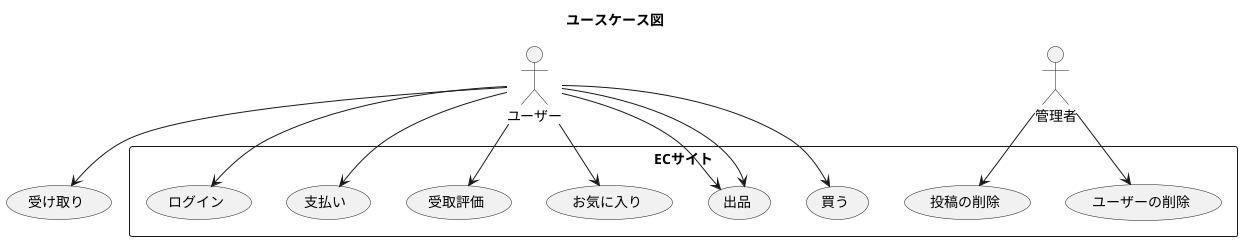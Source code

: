 @startuml
title ユースケース図
actor ユーザー
actor 管理者 
rectangle ECサイト{
ユーザー --> (買う)
ユーザー --> (出品)
ユーザー --> (お気に入り)
ユーザー --> (受取評価)
ユーザー --> (支払い)
ユーザー --> (ログイン)
管理者 --> (ユーザーの削除)
管理者 --> (投稿の削除)  
}
ユーザー -->(受け取り)
ユーザー -->(出品)

@enduml